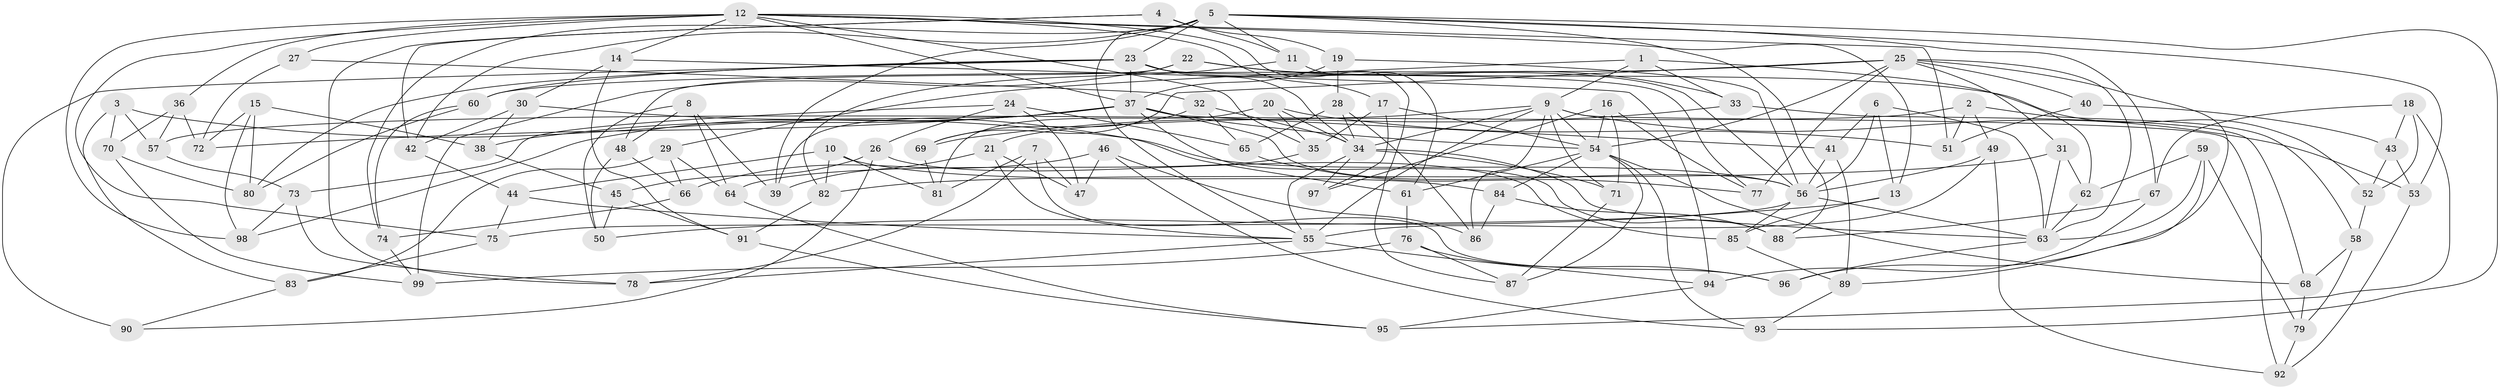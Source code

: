 // original degree distribution, {4: 1.0}
// Generated by graph-tools (version 1.1) at 2025/54/03/04/25 22:54:01]
// undirected, 99 vertices, 225 edges
graph export_dot {
  node [color=gray90,style=filled];
  1;
  2;
  3;
  4;
  5;
  6;
  7;
  8;
  9;
  10;
  11;
  12;
  13;
  14;
  15;
  16;
  17;
  18;
  19;
  20;
  21;
  22;
  23;
  24;
  25;
  26;
  27;
  28;
  29;
  30;
  31;
  32;
  33;
  34;
  35;
  36;
  37;
  38;
  39;
  40;
  41;
  42;
  43;
  44;
  45;
  46;
  47;
  48;
  49;
  50;
  51;
  52;
  53;
  54;
  55;
  56;
  57;
  58;
  59;
  60;
  61;
  62;
  63;
  64;
  65;
  66;
  67;
  68;
  69;
  70;
  71;
  72;
  73;
  74;
  75;
  76;
  77;
  78;
  79;
  80;
  81;
  82;
  83;
  84;
  85;
  86;
  87;
  88;
  89;
  90;
  91;
  92;
  93;
  94;
  95;
  96;
  97;
  98;
  99;
  1 -- 9 [weight=1.0];
  1 -- 29 [weight=1.0];
  1 -- 33 [weight=1.0];
  1 -- 62 [weight=1.0];
  2 -- 49 [weight=1.0];
  2 -- 51 [weight=1.0];
  2 -- 57 [weight=1.0];
  2 -- 58 [weight=1.0];
  3 -- 56 [weight=1.0];
  3 -- 57 [weight=1.0];
  3 -- 70 [weight=1.0];
  3 -- 83 [weight=1.0];
  4 -- 11 [weight=1.0];
  4 -- 19 [weight=1.0];
  4 -- 42 [weight=1.0];
  4 -- 78 [weight=1.0];
  5 -- 11 [weight=1.0];
  5 -- 23 [weight=1.0];
  5 -- 39 [weight=1.0];
  5 -- 42 [weight=1.0];
  5 -- 53 [weight=1.0];
  5 -- 55 [weight=1.0];
  5 -- 67 [weight=1.0];
  5 -- 74 [weight=1.0];
  5 -- 88 [weight=1.0];
  5 -- 93 [weight=1.0];
  6 -- 13 [weight=1.0];
  6 -- 41 [weight=1.0];
  6 -- 56 [weight=1.0];
  6 -- 63 [weight=1.0];
  7 -- 47 [weight=1.0];
  7 -- 78 [weight=1.0];
  7 -- 81 [weight=1.0];
  7 -- 96 [weight=1.0];
  8 -- 39 [weight=1.0];
  8 -- 48 [weight=1.0];
  8 -- 50 [weight=1.0];
  8 -- 64 [weight=1.0];
  9 -- 21 [weight=1.0];
  9 -- 34 [weight=2.0];
  9 -- 53 [weight=1.0];
  9 -- 54 [weight=1.0];
  9 -- 55 [weight=3.0];
  9 -- 71 [weight=1.0];
  9 -- 86 [weight=1.0];
  9 -- 92 [weight=1.0];
  10 -- 44 [weight=1.0];
  10 -- 81 [weight=1.0];
  10 -- 82 [weight=1.0];
  10 -- 84 [weight=1.0];
  11 -- 61 [weight=1.0];
  11 -- 82 [weight=1.0];
  12 -- 13 [weight=1.0];
  12 -- 14 [weight=1.0];
  12 -- 17 [weight=1.0];
  12 -- 27 [weight=2.0];
  12 -- 35 [weight=1.0];
  12 -- 36 [weight=1.0];
  12 -- 37 [weight=1.0];
  12 -- 51 [weight=1.0];
  12 -- 75 [weight=1.0];
  12 -- 87 [weight=1.0];
  12 -- 98 [weight=1.0];
  13 -- 50 [weight=1.0];
  13 -- 85 [weight=1.0];
  14 -- 30 [weight=1.0];
  14 -- 91 [weight=1.0];
  14 -- 94 [weight=1.0];
  15 -- 38 [weight=1.0];
  15 -- 72 [weight=1.0];
  15 -- 80 [weight=1.0];
  15 -- 98 [weight=1.0];
  16 -- 54 [weight=1.0];
  16 -- 71 [weight=1.0];
  16 -- 77 [weight=1.0];
  16 -- 97 [weight=1.0];
  17 -- 35 [weight=1.0];
  17 -- 54 [weight=1.0];
  17 -- 97 [weight=1.0];
  18 -- 43 [weight=1.0];
  18 -- 52 [weight=1.0];
  18 -- 67 [weight=1.0];
  18 -- 95 [weight=1.0];
  19 -- 28 [weight=1.0];
  19 -- 37 [weight=1.0];
  19 -- 56 [weight=1.0];
  20 -- 34 [weight=1.0];
  20 -- 35 [weight=1.0];
  20 -- 51 [weight=1.0];
  20 -- 81 [weight=1.0];
  21 -- 39 [weight=1.0];
  21 -- 47 [weight=1.0];
  21 -- 55 [weight=1.0];
  22 -- 33 [weight=1.0];
  22 -- 48 [weight=1.0];
  22 -- 52 [weight=1.0];
  22 -- 99 [weight=1.0];
  23 -- 34 [weight=1.0];
  23 -- 37 [weight=2.0];
  23 -- 56 [weight=1.0];
  23 -- 60 [weight=1.0];
  23 -- 77 [weight=1.0];
  23 -- 80 [weight=1.0];
  23 -- 90 [weight=2.0];
  24 -- 26 [weight=1.0];
  24 -- 47 [weight=1.0];
  24 -- 65 [weight=1.0];
  24 -- 73 [weight=1.0];
  25 -- 31 [weight=1.0];
  25 -- 40 [weight=2.0];
  25 -- 54 [weight=3.0];
  25 -- 60 [weight=1.0];
  25 -- 63 [weight=2.0];
  25 -- 69 [weight=1.0];
  25 -- 77 [weight=1.0];
  25 -- 96 [weight=1.0];
  26 -- 45 [weight=1.0];
  26 -- 85 [weight=1.0];
  26 -- 90 [weight=1.0];
  27 -- 32 [weight=1.0];
  27 -- 72 [weight=1.0];
  28 -- 34 [weight=1.0];
  28 -- 65 [weight=1.0];
  28 -- 86 [weight=1.0];
  29 -- 64 [weight=1.0];
  29 -- 66 [weight=1.0];
  29 -- 83 [weight=1.0];
  30 -- 38 [weight=1.0];
  30 -- 42 [weight=1.0];
  30 -- 61 [weight=1.0];
  31 -- 62 [weight=1.0];
  31 -- 63 [weight=1.0];
  31 -- 82 [weight=1.0];
  32 -- 34 [weight=1.0];
  32 -- 65 [weight=1.0];
  32 -- 69 [weight=1.0];
  33 -- 68 [weight=1.0];
  33 -- 69 [weight=1.0];
  34 -- 55 [weight=1.0];
  34 -- 63 [weight=2.0];
  34 -- 71 [weight=1.0];
  34 -- 97 [weight=2.0];
  35 -- 64 [weight=1.0];
  36 -- 57 [weight=1.0];
  36 -- 70 [weight=1.0];
  36 -- 72 [weight=1.0];
  37 -- 38 [weight=1.0];
  37 -- 39 [weight=1.0];
  37 -- 41 [weight=1.0];
  37 -- 54 [weight=1.0];
  37 -- 56 [weight=1.0];
  37 -- 72 [weight=1.0];
  37 -- 88 [weight=1.0];
  37 -- 98 [weight=1.0];
  38 -- 45 [weight=1.0];
  40 -- 43 [weight=1.0];
  40 -- 51 [weight=1.0];
  41 -- 56 [weight=1.0];
  41 -- 89 [weight=1.0];
  42 -- 44 [weight=1.0];
  43 -- 52 [weight=1.0];
  43 -- 53 [weight=1.0];
  44 -- 55 [weight=1.0];
  44 -- 75 [weight=1.0];
  45 -- 50 [weight=1.0];
  45 -- 91 [weight=1.0];
  46 -- 47 [weight=1.0];
  46 -- 66 [weight=1.0];
  46 -- 86 [weight=1.0];
  46 -- 93 [weight=1.0];
  48 -- 50 [weight=1.0];
  48 -- 66 [weight=1.0];
  49 -- 55 [weight=1.0];
  49 -- 56 [weight=1.0];
  49 -- 92 [weight=1.0];
  52 -- 58 [weight=1.0];
  53 -- 92 [weight=1.0];
  54 -- 61 [weight=1.0];
  54 -- 68 [weight=1.0];
  54 -- 84 [weight=1.0];
  54 -- 87 [weight=1.0];
  54 -- 93 [weight=1.0];
  55 -- 78 [weight=1.0];
  55 -- 94 [weight=1.0];
  56 -- 63 [weight=1.0];
  56 -- 75 [weight=1.0];
  56 -- 85 [weight=1.0];
  57 -- 73 [weight=1.0];
  58 -- 68 [weight=1.0];
  58 -- 79 [weight=1.0];
  59 -- 62 [weight=1.0];
  59 -- 63 [weight=1.0];
  59 -- 79 [weight=1.0];
  59 -- 89 [weight=1.0];
  60 -- 74 [weight=1.0];
  60 -- 80 [weight=1.0];
  61 -- 76 [weight=1.0];
  62 -- 63 [weight=1.0];
  63 -- 96 [weight=1.0];
  64 -- 95 [weight=1.0];
  65 -- 77 [weight=1.0];
  66 -- 74 [weight=1.0];
  67 -- 88 [weight=1.0];
  67 -- 94 [weight=1.0];
  68 -- 79 [weight=1.0];
  69 -- 81 [weight=1.0];
  70 -- 80 [weight=1.0];
  70 -- 99 [weight=1.0];
  71 -- 87 [weight=1.0];
  73 -- 78 [weight=1.0];
  73 -- 98 [weight=1.0];
  74 -- 99 [weight=1.0];
  75 -- 83 [weight=1.0];
  76 -- 87 [weight=1.0];
  76 -- 96 [weight=1.0];
  76 -- 99 [weight=1.0];
  79 -- 92 [weight=1.0];
  82 -- 91 [weight=1.0];
  83 -- 90 [weight=1.0];
  84 -- 86 [weight=1.0];
  84 -- 88 [weight=1.0];
  85 -- 89 [weight=1.0];
  89 -- 93 [weight=1.0];
  91 -- 95 [weight=1.0];
  94 -- 95 [weight=1.0];
}
